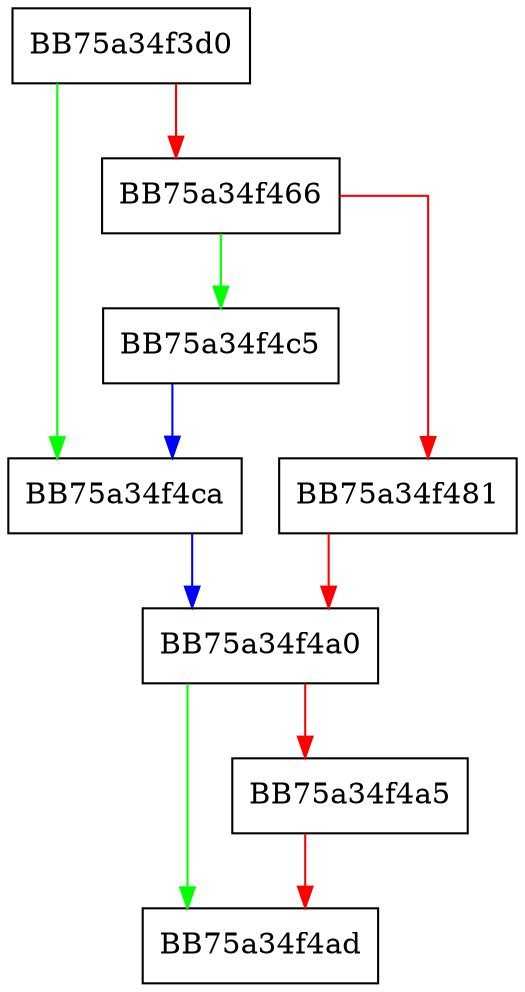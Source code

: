 digraph newThreadObject {
  node [shape="box"];
  graph [splines=ortho];
  BB75a34f3d0 -> BB75a34f4ca [color="green"];
  BB75a34f3d0 -> BB75a34f466 [color="red"];
  BB75a34f466 -> BB75a34f4c5 [color="green"];
  BB75a34f466 -> BB75a34f481 [color="red"];
  BB75a34f481 -> BB75a34f4a0 [color="red"];
  BB75a34f4a0 -> BB75a34f4ad [color="green"];
  BB75a34f4a0 -> BB75a34f4a5 [color="red"];
  BB75a34f4a5 -> BB75a34f4ad [color="red"];
  BB75a34f4c5 -> BB75a34f4ca [color="blue"];
  BB75a34f4ca -> BB75a34f4a0 [color="blue"];
}